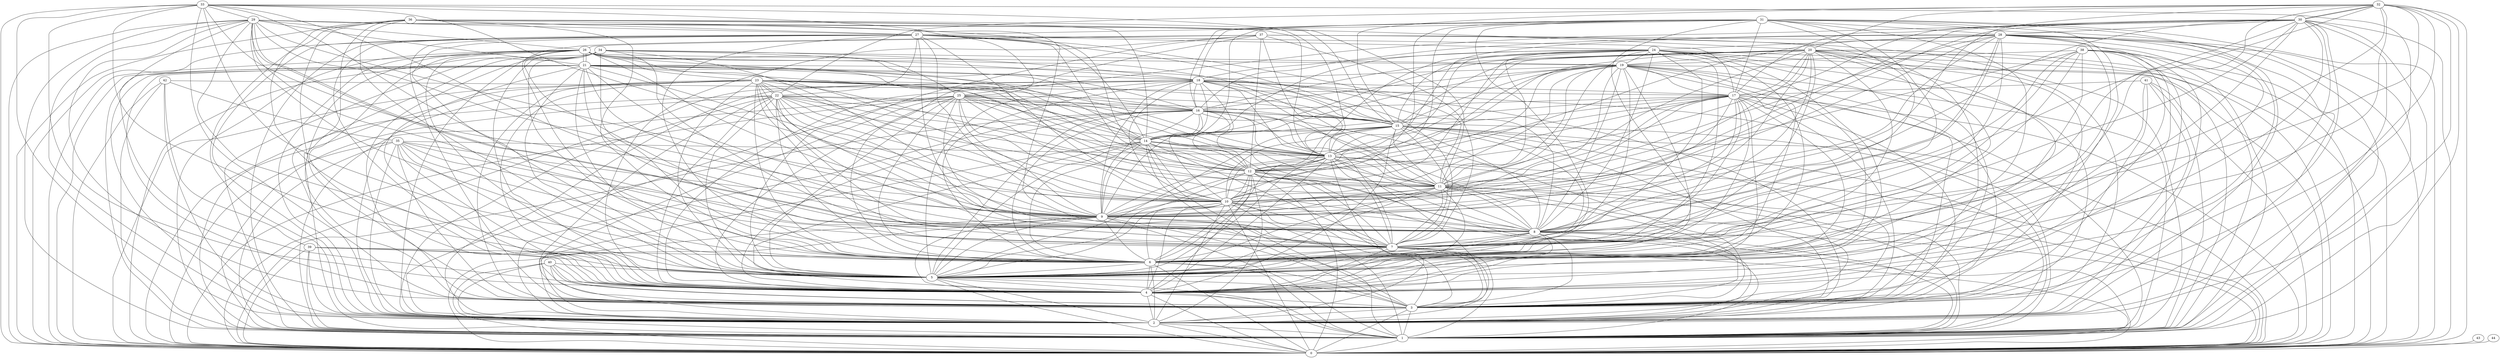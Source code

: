 graph G {
0;
1;
2;
3;
4;
5;
6;
7;
8;
9;
10;
11;
12;
13;
14;
15;
16;
17;
18;
19;
20;
21;
22;
23;
24;
25;
26;
27;
28;
29;
30;
31;
32;
33;
34;
35;
36;
37;
38;
39;
40;
41;
42;
43;
44;
44--0 ;
43--0 ;
42--39 ;
42--17 ;
42--35 ;
42--2 ;
42--1 ;
42--0 ;
41--17 ;
41--3 ;
41--1 ;
41--0 ;
41--2 ;
41--4 ;
40--3 ;
40--3 ;
40--2 ;
40--5 ;
40--0 ;
40--1 ;
40--4 ;
39--5 ;
39--2 ;
39--1 ;
39--6 ;
39--0 ;
39--4 ;
38--19 ;
38--8 ;
38--11 ;
38--4 ;
38--3 ;
38--5 ;
38--2 ;
38--7 ;
38--6 ;
38--1 ;
38--0 ;
37--12 ;
37--26 ;
37--13 ;
37--0 ;
37--1 ;
37--7 ;
37--6 ;
37--3 ;
37--5 ;
37--4 ;
37--2 ;
36--27 ;
36--1 ;
36--20 ;
36--11 ;
36--14 ;
36--7 ;
36--6 ;
36--0 ;
36--5 ;
36--2 ;
36--3 ;
36--4 ;
35--13 ;
35--1 ;
35--8 ;
35--5 ;
35--4 ;
35--6 ;
35--2 ;
35--7 ;
35--0 ;
35--9 ;
35--3 ;
34--7 ;
34--18 ;
34--6 ;
34--25 ;
34--19 ;
34--0 ;
34--2 ;
34--4 ;
34--3 ;
34--9 ;
34--1 ;
34--5 ;
33--29 ;
33--1 ;
33--25 ;
33--10 ;
33--13 ;
33--3 ;
33--9 ;
33--8 ;
33--5 ;
33--2 ;
33--7 ;
33--0 ;
33--6 ;
33--4 ;
32--30 ;
32--30 ;
32--20 ;
32--4 ;
32--15 ;
32--22 ;
32--2 ;
32--8 ;
32--5 ;
32--0 ;
32--3 ;
32--6 ;
32--1 ;
32--9 ;
32--7 ;
31--5 ;
31--8 ;
31--28 ;
31--1 ;
31--16 ;
31--27 ;
31--4 ;
31--2 ;
31--18 ;
31--17 ;
31--14 ;
31--6 ;
31--3 ;
31--9 ;
31--10 ;
31--0 ;
31--7 ;
30--6 ;
30--12 ;
30--11 ;
30--25 ;
30--28 ;
30--2 ;
30--17 ;
30--9 ;
30--3 ;
30--1 ;
30--8 ;
30--7 ;
30--10 ;
30--4 ;
30--5 ;
30--0 ;
29--15 ;
29--1 ;
29--5 ;
29--12 ;
29--3 ;
29--8 ;
29--4 ;
29--8 ;
29--26 ;
29--21 ;
29--13 ;
29--27 ;
29--9 ;
29--2 ;
29--7 ;
29--6 ;
29--10 ;
29--0 ;
28--9 ;
28--24 ;
28--13 ;
28--12 ;
28--5 ;
28--18 ;
28--8 ;
28--8 ;
28--3 ;
28--4 ;
28--2 ;
28--0 ;
28--6 ;
28--1 ;
28--11 ;
28--7 ;
28--10 ;
27--17 ;
27--22 ;
27--2 ;
27--15 ;
27--12 ;
27--0 ;
27--14 ;
27--24 ;
27--10 ;
27--11 ;
27--3 ;
27--6 ;
27--5 ;
27--9 ;
27--7 ;
27--1 ;
27--4 ;
26--21 ;
26--19 ;
26--5 ;
26--18 ;
26--23 ;
26--0 ;
26--21 ;
26--3 ;
26--11 ;
26--1 ;
26--4 ;
26--16 ;
26--10 ;
26--9 ;
26--14 ;
26--2 ;
26--7 ;
26--6 ;
25--13 ;
25--3 ;
25--2 ;
25--11 ;
25--14 ;
25--7 ;
25--5 ;
25--4 ;
25--16 ;
25--12 ;
25--9 ;
25--0 ;
25--10 ;
25--6 ;
25--1 ;
25--8 ;
25--15 ;
24--4 ;
24--11 ;
24--9 ;
24--15 ;
24--13 ;
24--10 ;
24--19 ;
24--8 ;
24--16 ;
24--14 ;
24--5 ;
24--2 ;
24--0 ;
24--3 ;
24--6 ;
24--1 ;
24--7 ;
24--12 ;
23--7 ;
23--16 ;
23--11 ;
23--15 ;
23--22 ;
23--22 ;
23--9 ;
23--3 ;
23--8 ;
23--13 ;
23--6 ;
23--14 ;
23--10 ;
23--5 ;
23--4 ;
23--0 ;
23--12 ;
23--2 ;
23--1 ;
22--5 ;
22--0 ;
22--16 ;
22--15 ;
22--8 ;
22--11 ;
22--2 ;
22--4 ;
22--3 ;
22--14 ;
22--12 ;
22--10 ;
22--1 ;
22--7 ;
22--13 ;
22--9 ;
22--6 ;
21--3 ;
21--15 ;
21--4 ;
21--18 ;
21--5 ;
21--8 ;
21--14 ;
21--16 ;
21--9 ;
21--7 ;
21--12 ;
21--11 ;
21--10 ;
21--2 ;
21--0 ;
21--6 ;
21--1 ;
21--13 ;
20--19 ;
20--2 ;
20--16 ;
20--13 ;
20--15 ;
20--0 ;
20--4 ;
20--11 ;
20--5 ;
20--3 ;
20--8 ;
20--1 ;
20--14 ;
20--6 ;
20--7 ;
20--9 ;
20--12 ;
20--10 ;
20--17 ;
19--11 ;
19--7 ;
19--0 ;
19--15 ;
19--17 ;
19--4 ;
19--18 ;
19--8 ;
19--13 ;
19--10 ;
19--16 ;
19--12 ;
19--5 ;
19--9 ;
19--6 ;
19--1 ;
19--3 ;
19--2 ;
19--14 ;
18--2 ;
18--10 ;
18--7 ;
18--6 ;
18--13 ;
18--17 ;
18--5 ;
18--8 ;
18--9 ;
18--0 ;
18--4 ;
18--12 ;
18--3 ;
18--11 ;
18--14 ;
18--15 ;
18--16 ;
18--1 ;
17--5 ;
17--0 ;
17--10 ;
17--14 ;
17--4 ;
17--11 ;
17--15 ;
17--16 ;
17--8 ;
17--7 ;
17--13 ;
17--9 ;
17--3 ;
17--6 ;
17--2 ;
17--12 ;
17--1 ;
16--13 ;
16--7 ;
16--10 ;
16--8 ;
16--2 ;
16--11 ;
16--1 ;
16--6 ;
16--9 ;
16--15 ;
16--3 ;
16--5 ;
16--12 ;
16--0 ;
16--4 ;
16--14 ;
15--2 ;
15--8 ;
15--3 ;
15--5 ;
15--11 ;
15--10 ;
15--0 ;
15--4 ;
15--6 ;
15--13 ;
15--7 ;
15--14 ;
15--9 ;
15--12 ;
15--1 ;
14--4 ;
14--6 ;
14--7 ;
14--12 ;
14--11 ;
14--0 ;
14--2 ;
14--3 ;
14--9 ;
14--8 ;
14--10 ;
14--5 ;
14--1 ;
14--13 ;
13--0 ;
13--3 ;
13--2 ;
13--11 ;
13--8 ;
13--5 ;
13--6 ;
13--1 ;
13--7 ;
13--10 ;
13--4 ;
13--12 ;
13--9 ;
12--0 ;
12--8 ;
12--7 ;
12--4 ;
12--3 ;
12--6 ;
12--11 ;
12--1 ;
12--10 ;
12--9 ;
12--2 ;
12--5 ;
11--5 ;
11--2 ;
11--7 ;
11--10 ;
11--4 ;
11--6 ;
11--3 ;
11--8 ;
11--1 ;
11--0 ;
11--9 ;
10--7 ;
10--6 ;
10--2 ;
10--9 ;
10--4 ;
10--3 ;
10--8 ;
10--0 ;
10--1 ;
10--5 ;
9--6 ;
9--5 ;
9--4 ;
9--8 ;
9--7 ;
9--0 ;
9--2 ;
9--1 ;
9--3 ;
8--2 ;
8--6 ;
8--1 ;
8--0 ;
8--7 ;
8--3 ;
8--5 ;
8--4 ;
7--4 ;
7--0 ;
7--6 ;
7--2 ;
7--1 ;
7--3 ;
7--5 ;
6--2 ;
6--5 ;
6--1 ;
6--0 ;
6--3 ;
6--4 ;
5--2 ;
5--1 ;
5--0 ;
5--4 ;
5--3 ;
4--3 ;
4--2 ;
4--0 ;
4--1 ;
3--2 ;
3--1 ;
3--0 ;
2--1 ;
2--0 ;
1--0 ;
}
